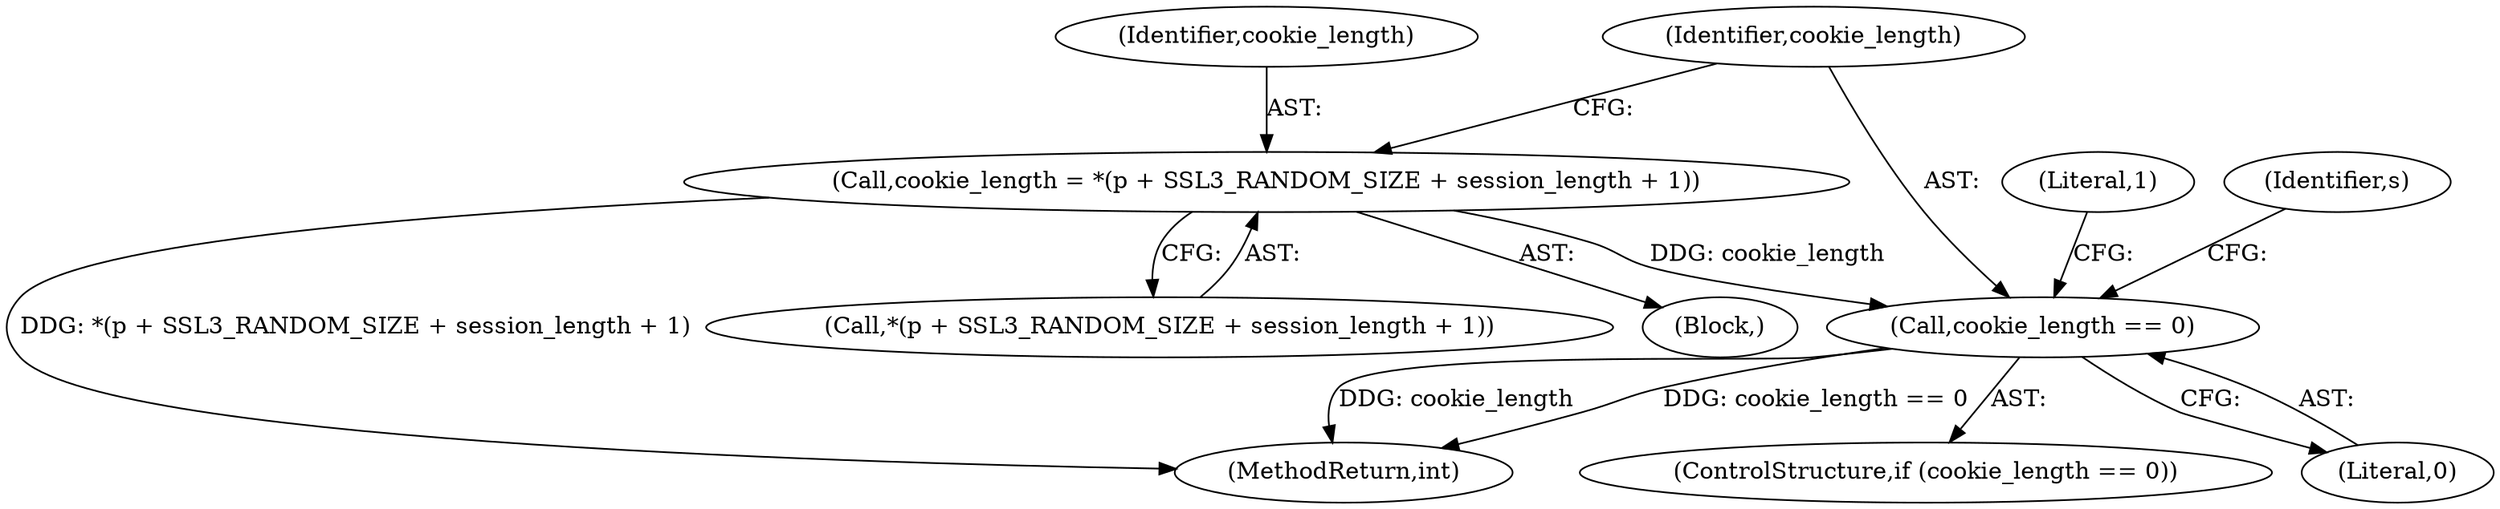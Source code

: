 digraph "0_openssl_a004e72b95835136d3f1ea90517f706c24c03da7@integer" {
"1000369" [label="(Call,cookie_length = *(p + SSL3_RANDOM_SIZE + session_length + 1))"];
"1000380" [label="(Call,cookie_length == 0)"];
"1000369" [label="(Call,cookie_length = *(p + SSL3_RANDOM_SIZE + session_length + 1))"];
"1000381" [label="(Identifier,cookie_length)"];
"1000384" [label="(Literal,1)"];
"1000340" [label="(Block,)"];
"1000371" [label="(Call,*(p + SSL3_RANDOM_SIZE + session_length + 1))"];
"1000380" [label="(Call,cookie_length == 0)"];
"1000388" [label="(Identifier,s)"];
"1000379" [label="(ControlStructure,if (cookie_length == 0))"];
"1000370" [label="(Identifier,cookie_length)"];
"1001694" [label="(MethodReturn,int)"];
"1000382" [label="(Literal,0)"];
"1000369" -> "1000340"  [label="AST: "];
"1000369" -> "1000371"  [label="CFG: "];
"1000370" -> "1000369"  [label="AST: "];
"1000371" -> "1000369"  [label="AST: "];
"1000381" -> "1000369"  [label="CFG: "];
"1000369" -> "1001694"  [label="DDG: *(p + SSL3_RANDOM_SIZE + session_length + 1)"];
"1000369" -> "1000380"  [label="DDG: cookie_length"];
"1000380" -> "1000379"  [label="AST: "];
"1000380" -> "1000382"  [label="CFG: "];
"1000381" -> "1000380"  [label="AST: "];
"1000382" -> "1000380"  [label="AST: "];
"1000384" -> "1000380"  [label="CFG: "];
"1000388" -> "1000380"  [label="CFG: "];
"1000380" -> "1001694"  [label="DDG: cookie_length == 0"];
"1000380" -> "1001694"  [label="DDG: cookie_length"];
}
